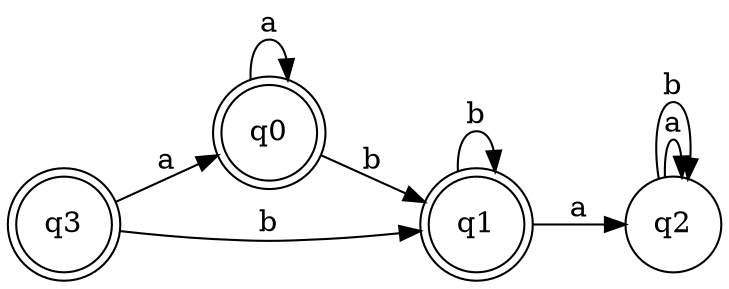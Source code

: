 digraph DFA {
	rankdir=LR size="8,5"
	node [shape=doublecircle]
	q0
	node [shape=doublecircle]
	q1
	node [shape=circle]
	q2
	node [shape=doublecircle]
	q3
	q3 -> q0 [label=a]
	q3 -> q1 [label=b]
	q0 -> q0 [label=a]
	q0 -> q1 [label=b]
	q1 -> q2 [label=a]
	q1 -> q1 [label=b]
	q2 -> q2 [label=a]
	q2 -> q2 [label=b]
}
